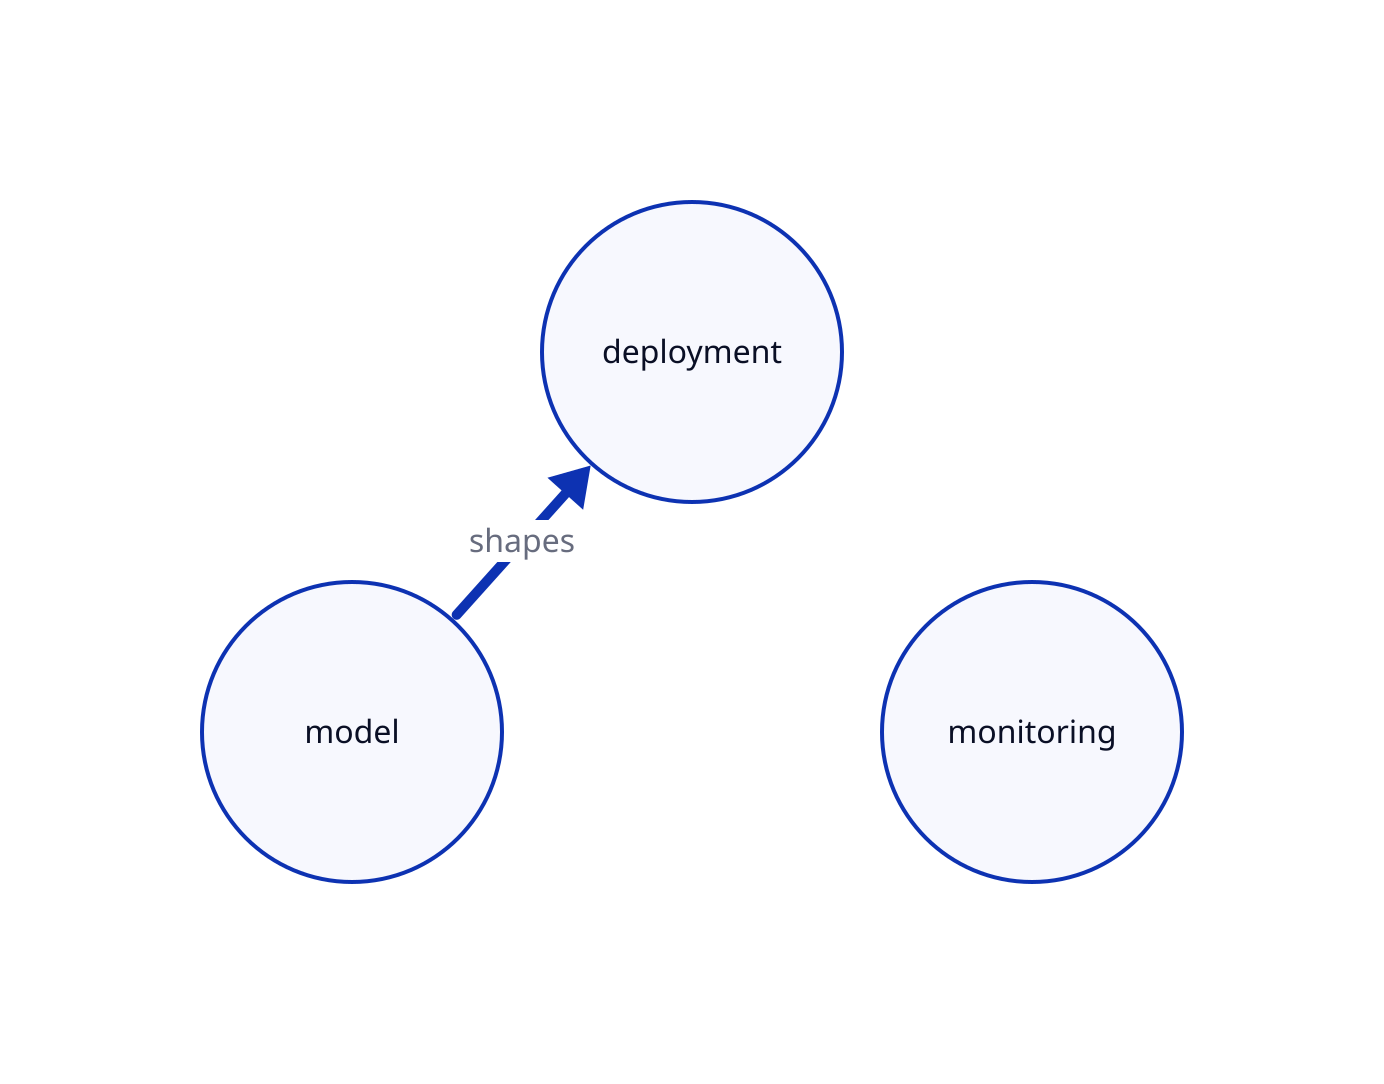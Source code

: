 direction: right

model: {
  shape: circle
  near: bottom-left
  width: 150
  height: 150
}

deployment: {
  shape: circle
  near: top-center
  width: 150
  height: 150
}

monitoring: {
  shape: circle
  near: bottom-right
  width: 150
  height: 150
}

model -> deployment: shapes {
  style: {
    stroke-width: 5
  }
}
